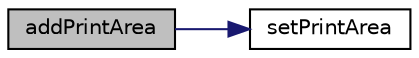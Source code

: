 digraph "addPrintArea"
{
  edge [fontname="Helvetica",fontsize="10",labelfontname="Helvetica",labelfontsize="10"];
  node [fontname="Helvetica",fontsize="10",shape=record];
  rankdir="LR";
  Node4 [label="addPrintArea",height=0.2,width=0.4,color="black", fillcolor="grey75", style="filled", fontcolor="black"];
  Node4 -> Node5 [color="midnightblue",fontsize="10",style="solid",fontname="Helvetica"];
  Node5 [label="setPrintArea",height=0.2,width=0.4,color="black", fillcolor="white", style="filled",URL="$class_p_h_p_excel___worksheet___page_setup.html#a071f4c5b098c0406a2e108ae2f97c7c9"];
}
